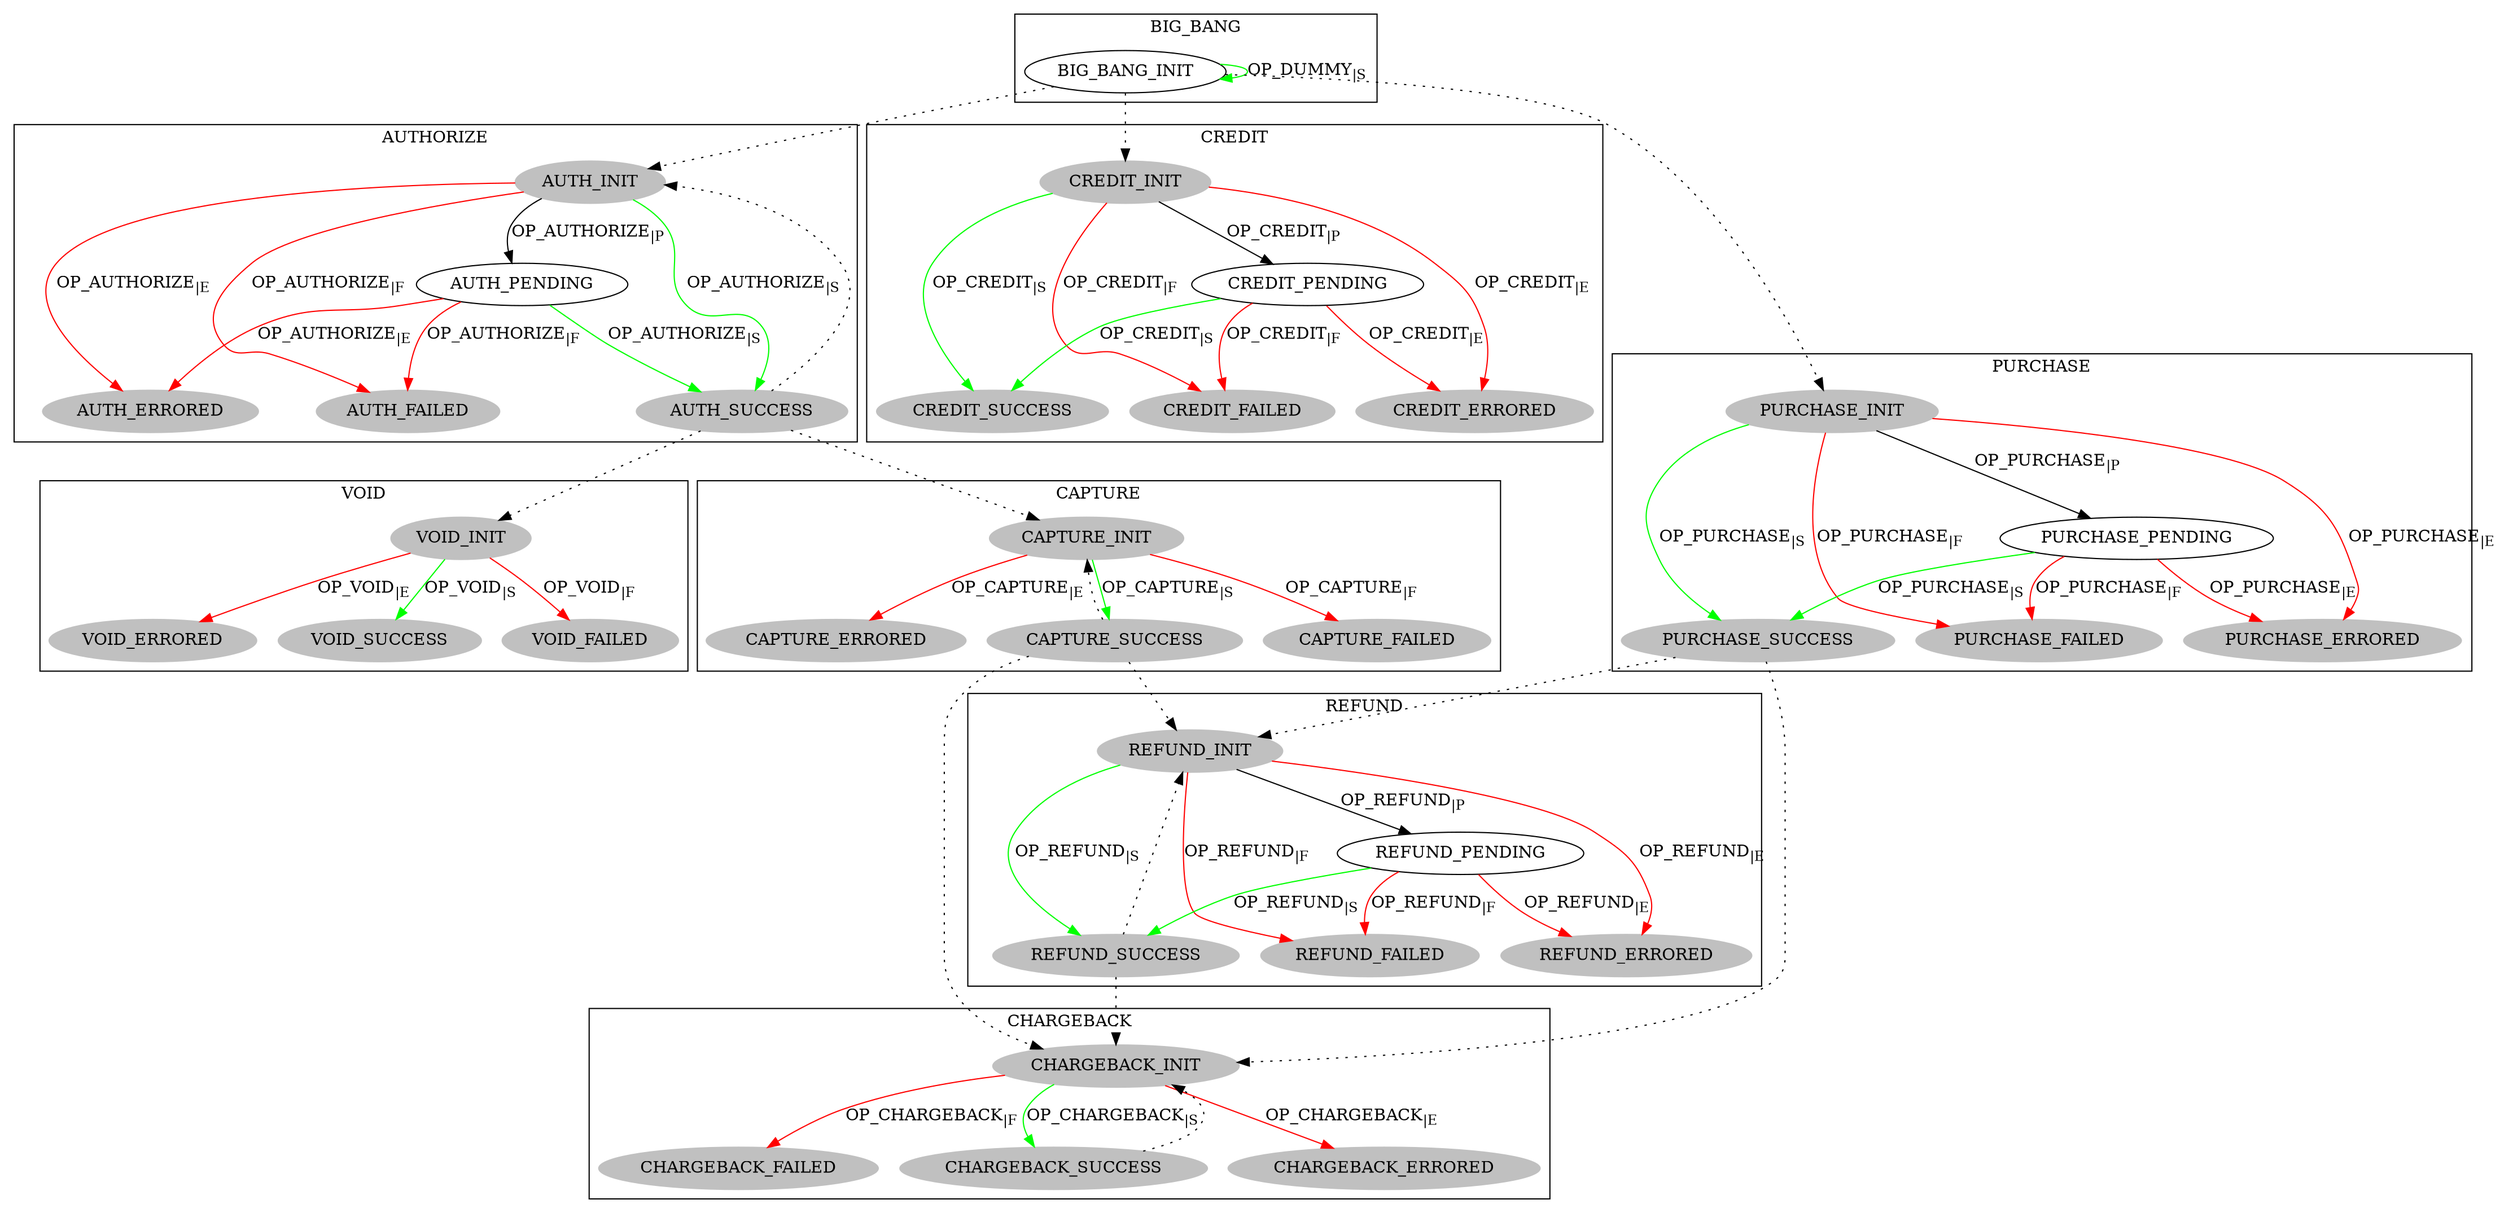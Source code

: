 digraph Payment {
    subgraph cluster_0 {
        label="BIG_BANG";
        node_0 [label=BIG_BANG_INIT];
        node_0 -> node_0 [label=<OP_DUMMY<SUB>|S</SUB>> color=green];
    }
    subgraph cluster_1 {
        label="AUTHORIZE";
        node_1 [color=grey style=filled label=AUTH_INIT];
        node_2 [label=AUTH_PENDING];
        node_3 [color=grey style=filled label=AUTH_SUCCESS];
        node_4 [color=grey style=filled label=AUTH_FAILED];
        node_5 [color=grey style=filled label=AUTH_ERRORED];
        node_1 -> node_3 [label=<OP_AUTHORIZE<SUB>|S</SUB>> color=green];
        node_1 -> node_4 [label=<OP_AUTHORIZE<SUB>|F</SUB>> color=red];
        node_1 -> node_2 [label=<OP_AUTHORIZE<SUB>|P</SUB>> color=black];
        node_2 -> node_3 [label=<OP_AUTHORIZE<SUB>|S</SUB>> color=green];
        node_2 -> node_4 [label=<OP_AUTHORIZE<SUB>|F</SUB>> color=red];
        node_2 -> node_5 [label=<OP_AUTHORIZE<SUB>|E</SUB>> color=red];
        node_1 -> node_5 [label=<OP_AUTHORIZE<SUB>|E</SUB>> color=red];
    }
    subgraph cluster_2 {
        label="CAPTURE";
        node_6 [color=grey style=filled label=CAPTURE_INIT];
        node_7 [color=grey style=filled label=CAPTURE_SUCCESS];
        node_8 [color=grey style=filled label=CAPTURE_FAILED];
        node_9 [color=grey style=filled label=CAPTURE_ERRORED];
        node_6 -> node_7 [label=<OP_CAPTURE<SUB>|S</SUB>> color=green];
        node_6 -> node_8 [label=<OP_CAPTURE<SUB>|F</SUB>> color=red];
        node_6 -> node_9 [label=<OP_CAPTURE<SUB>|E</SUB>> color=red];
    }
    subgraph cluster_3 {
        label="PURCHASE";
        node_10 [color=grey style=filled label=PURCHASE_INIT];
        node_11 [label=PURCHASE_PENDING];
        node_12 [color=grey style=filled label=PURCHASE_SUCCESS];
        node_13 [color=grey style=filled label=PURCHASE_FAILED];
        node_14 [color=grey style=filled label=PURCHASE_ERRORED];
        node_10 -> node_12 [label=<OP_PURCHASE<SUB>|S</SUB>> color=green];
        node_10 -> node_13 [label=<OP_PURCHASE<SUB>|F</SUB>> color=red];
        node_10 -> node_11 [label=<OP_PURCHASE<SUB>|P</SUB>> color=black];
        node_11 -> node_12 [label=<OP_PURCHASE<SUB>|S</SUB>> color=green];
        node_11 -> node_13 [label=<OP_PURCHASE<SUB>|F</SUB>> color=red];
        node_11 -> node_14 [label=<OP_PURCHASE<SUB>|E</SUB>> color=red];
        node_10 -> node_14 [label=<OP_PURCHASE<SUB>|E</SUB>> color=red];
    }
    subgraph cluster_4 {
        label="REFUND";
        node_15 [color=grey style=filled label=REFUND_INIT];
        node_16 [label=REFUND_PENDING];
        node_17 [color=grey style=filled label=REFUND_SUCCESS];
        node_18 [color=grey style=filled label=REFUND_FAILED];
        node_19 [color=grey style=filled label=REFUND_ERRORED];
        node_15 -> node_17 [label=<OP_REFUND<SUB>|S</SUB>> color=green];
        node_15 -> node_18 [label=<OP_REFUND<SUB>|F</SUB>> color=red];
        node_15 -> node_16 [label=<OP_REFUND<SUB>|P</SUB>> color=black];
        node_16 -> node_17 [label=<OP_REFUND<SUB>|S</SUB>> color=green];
        node_16 -> node_18 [label=<OP_REFUND<SUB>|F</SUB>> color=red];
        node_16 -> node_19 [label=<OP_REFUND<SUB>|E</SUB>> color=red];
        node_15 -> node_19 [label=<OP_REFUND<SUB>|E</SUB>> color=red];
    }
    subgraph cluster_5 {
        label="CREDIT";
        node_20 [color=grey style=filled label=CREDIT_INIT];
        node_21 [label=CREDIT_PENDING];
        node_22 [color=grey style=filled label=CREDIT_SUCCESS];
        node_23 [color=grey style=filled label=CREDIT_FAILED];
        node_24 [color=grey style=filled label=CREDIT_ERRORED];
        node_20 -> node_22 [label=<OP_CREDIT<SUB>|S</SUB>> color=green];
        node_20 -> node_23 [label=<OP_CREDIT<SUB>|F</SUB>> color=red];
        node_20 -> node_21 [label=<OP_CREDIT<SUB>|P</SUB>> color=black];
        node_21 -> node_22 [label=<OP_CREDIT<SUB>|S</SUB>> color=green];
        node_21 -> node_23 [label=<OP_CREDIT<SUB>|F</SUB>> color=red];
        node_21 -> node_24 [label=<OP_CREDIT<SUB>|E</SUB>> color=red];
        node_20 -> node_24 [label=<OP_CREDIT<SUB>|E</SUB>> color=red];
    }
    subgraph cluster_6 {
        label="VOID";
        node_25 [color=grey style=filled label=VOID_INIT];
        node_26 [color=grey style=filled label=VOID_SUCCESS];
        node_27 [color=grey style=filled label=VOID_FAILED];
        node_28 [color=grey style=filled label=VOID_ERRORED];
        node_25 -> node_26 [label=<OP_VOID<SUB>|S</SUB>> color=green];
        node_25 -> node_27 [label=<OP_VOID<SUB>|F</SUB>> color=red];
        node_25 -> node_28 [label=<OP_VOID<SUB>|E</SUB>> color=red];
    }
    subgraph cluster_7 {
        label="CHARGEBACK";
        node_29 [color=grey style=filled label=CHARGEBACK_INIT];
        node_30 [color=grey style=filled label=CHARGEBACK_SUCCESS];
        node_31 [color=grey style=filled label=CHARGEBACK_FAILED];
        node_32 [color=grey style=filled label=CHARGEBACK_ERRORED];
        node_29 -> node_30 [label=<OP_CHARGEBACK<SUB>|S</SUB>> color=green];
        node_29 -> node_31 [label=<OP_CHARGEBACK<SUB>|F</SUB>> color=red];
        node_29 -> node_32 [label=<OP_CHARGEBACK<SUB>|E</SUB>> color=red];
    }
    node_0 -> node_1 [style=dotted];
    node_0 -> node_10 [style=dotted];
    node_0 -> node_20 [style=dotted];
    node_3 -> node_1 [style=dotted];
    node_3 -> node_6 [style=dotted];
    node_3 -> node_25 [style=dotted];
    node_7 -> node_15 [style=dotted];
    node_7 -> node_6 [style=dotted];
    node_7 -> node_29 [style=dotted];
    node_17 -> node_15 [style=dotted];
    node_17 -> node_29 [style=dotted];
    node_12 -> node_15 [style=dotted];
    node_12 -> node_29 [style=dotted];
    node_30 -> node_29 [style=dotted];
}
